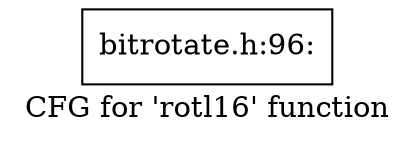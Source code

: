 digraph "CFG for 'rotl16' function" {
	label="CFG for 'rotl16' function";

	Node0xc7a74d0 [shape=record,label="{bitrotate.h:96:}"];
}

